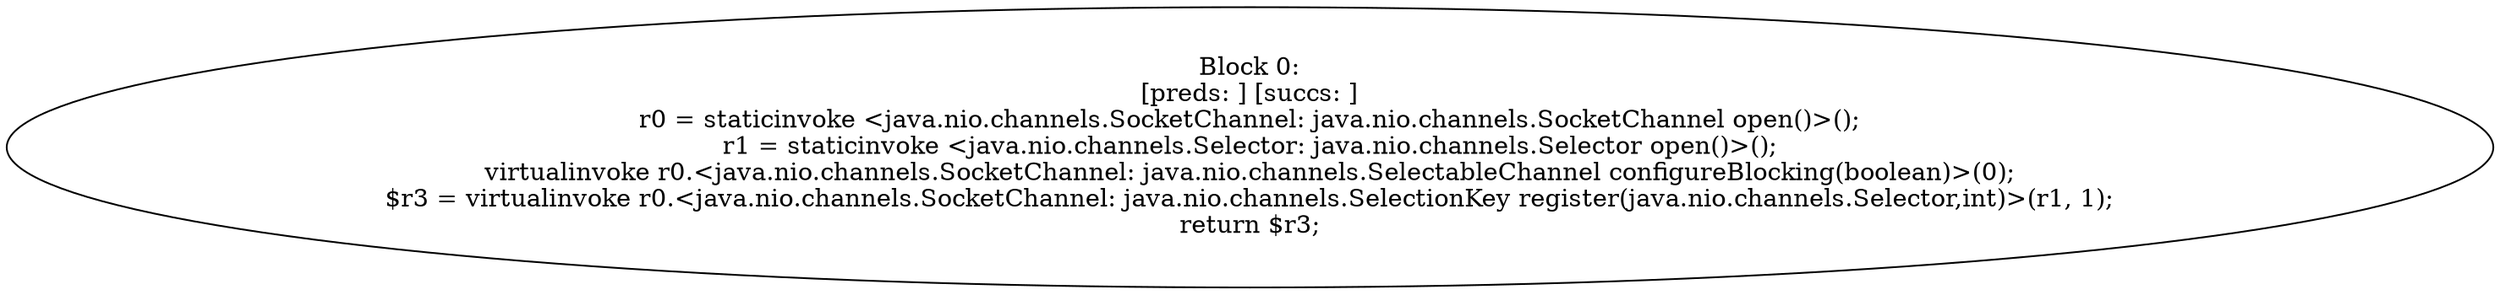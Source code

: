 digraph "unitGraph" {
    "Block 0:
[preds: ] [succs: ]
r0 = staticinvoke <java.nio.channels.SocketChannel: java.nio.channels.SocketChannel open()>();
r1 = staticinvoke <java.nio.channels.Selector: java.nio.channels.Selector open()>();
virtualinvoke r0.<java.nio.channels.SocketChannel: java.nio.channels.SelectableChannel configureBlocking(boolean)>(0);
$r3 = virtualinvoke r0.<java.nio.channels.SocketChannel: java.nio.channels.SelectionKey register(java.nio.channels.Selector,int)>(r1, 1);
return $r3;
"
}
